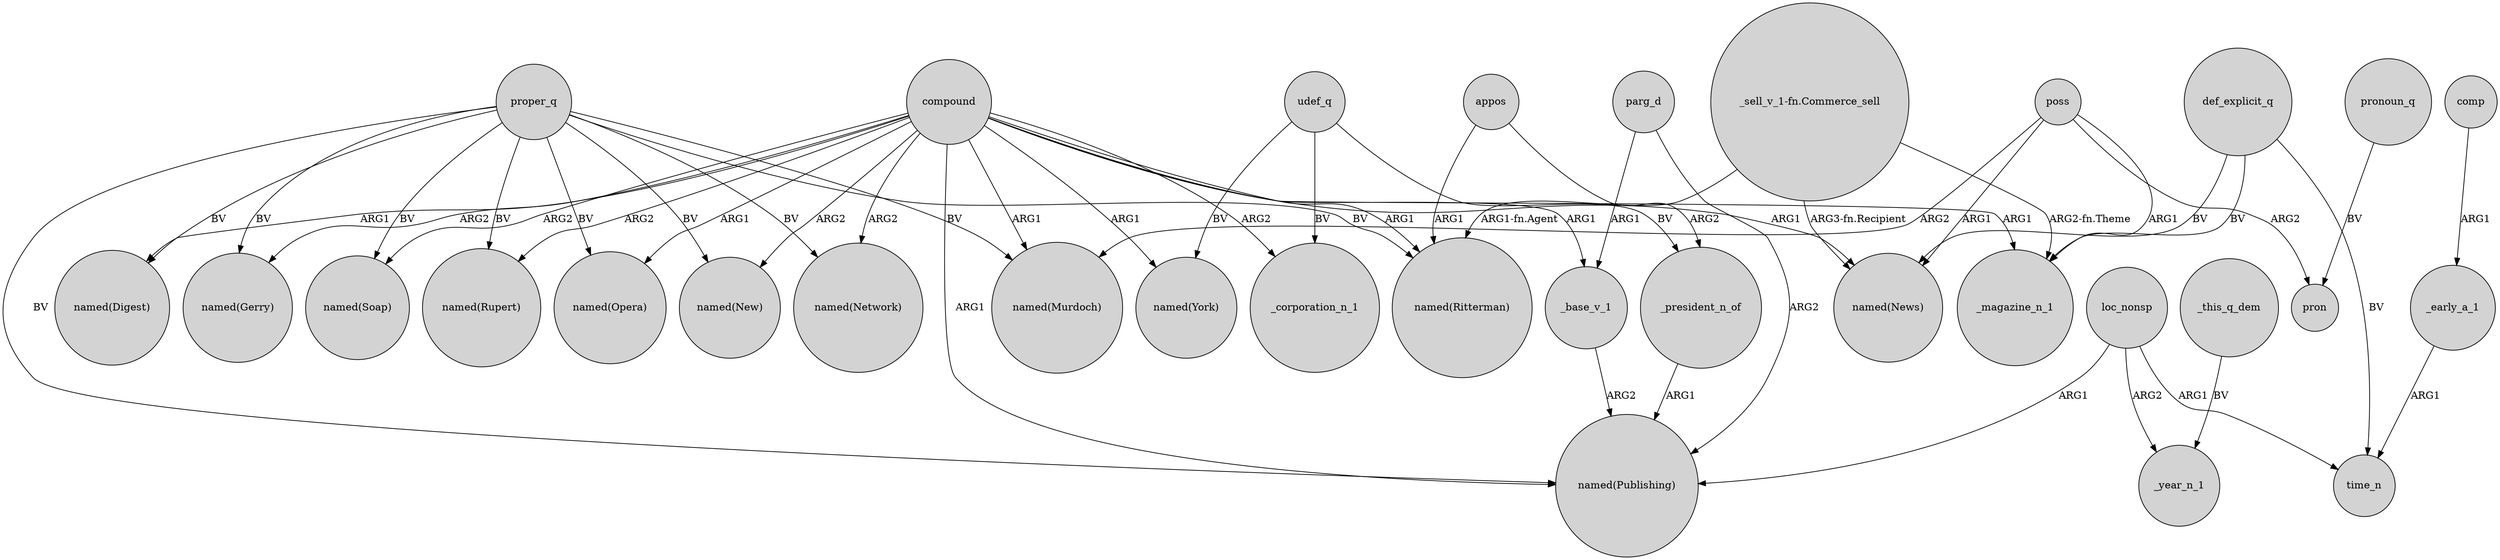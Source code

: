 digraph {
	node [shape=circle style=filled]
	compound -> "named(News)" [label=ARG1]
	def_explicit_q -> _magazine_n_1 [label=BV]
	compound -> "named(New)" [label=ARG2]
	poss -> pron [label=ARG2]
	compound -> "named(Digest)" [label=ARG1]
	def_explicit_q -> time_n [label=BV]
	proper_q -> "named(Rupert)" [label=BV]
	proper_q -> "named(New)" [label=BV]
	proper_q -> "named(Murdoch)" [label=BV]
	compound -> _corporation_n_1 [label=ARG2]
	_president_n_of -> "named(Publishing)" [label=ARG1]
	appos -> "named(Ritterman)" [label=ARG1]
	loc_nonsp -> time_n [label=ARG1]
	proper_q -> "named(Publishing)" [label=BV]
	compound -> "named(Ritterman)" [label=ARG1]
	compound -> "named(Network)" [label=ARG2]
	proper_q -> "named(Opera)" [label=BV]
	compound -> "named(Soap)" [label=ARG2]
	proper_q -> "named(Soap)" [label=BV]
	poss -> _magazine_n_1 [label=ARG1]
	appos -> _president_n_of [label=ARG2]
	udef_q -> _corporation_n_1 [label=BV]
	pronoun_q -> pron [label=BV]
	compound -> "named(Murdoch)" [label=ARG1]
	poss -> "named(News)" [label=ARG1]
	compound -> "named(York)" [label=ARG1]
	proper_q -> "named(Ritterman)" [label=BV]
	compound -> _base_v_1 [label=ARG1]
	udef_q -> _president_n_of [label=BV]
	udef_q -> "named(York)" [label=BV]
	_base_v_1 -> "named(Publishing)" [label=ARG2]
	compound -> "named(Publishing)" [label=ARG1]
	loc_nonsp -> _year_n_1 [label=ARG2]
	parg_d -> "named(Publishing)" [label=ARG2]
	compound -> "named(Gerry)" [label=ARG2]
	proper_q -> "named(Digest)" [label=BV]
	compound -> "named(Opera)" [label=ARG1]
	compound -> "named(Rupert)" [label=ARG2]
	"_sell_v_1-fn.Commerce_sell" -> _magazine_n_1 [label="ARG2-fn.Theme"]
	compound -> _magazine_n_1 [label=ARG1]
	poss -> "named(Murdoch)" [label=ARG2]
	_early_a_1 -> time_n [label=ARG1]
	proper_q -> "named(Network)" [label=BV]
	"_sell_v_1-fn.Commerce_sell" -> "named(Ritterman)" [label="ARG1-fn.Agent"]
	"_sell_v_1-fn.Commerce_sell" -> "named(News)" [label="ARG3-fn.Recipient"]
	parg_d -> _base_v_1 [label=ARG1]
	def_explicit_q -> "named(News)" [label=BV]
	proper_q -> "named(Gerry)" [label=BV]
	loc_nonsp -> "named(Publishing)" [label=ARG1]
	comp -> _early_a_1 [label=ARG1]
	_this_q_dem -> _year_n_1 [label=BV]
}
